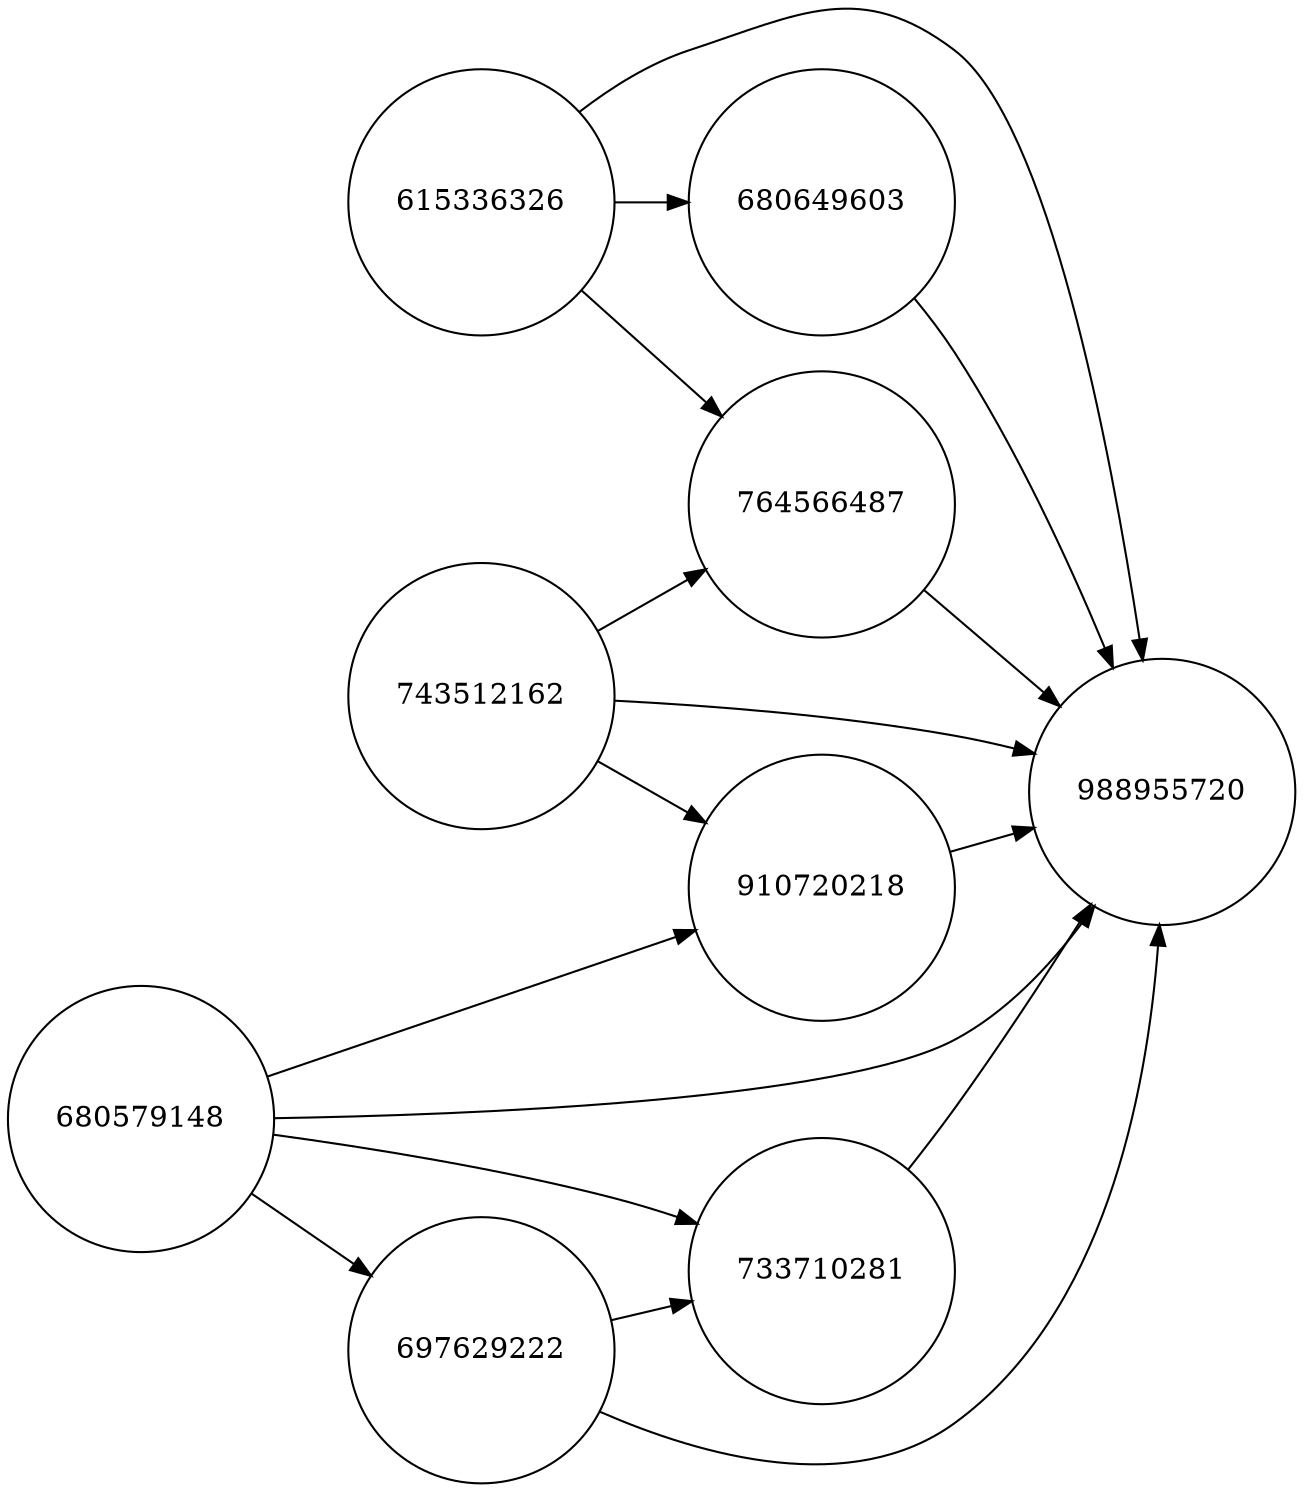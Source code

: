 digraph {
rankdir = LR;
node [shape = circle];
615336326 -> 988955720
615336326 -> 680649603
615336326 -> 764566487
680579148 -> 733710281
680579148 -> 910720218
680579148 -> 988955720
680579148 -> 697629222
680649603 -> 988955720
697629222 -> 733710281
697629222 -> 988955720
733710281 -> 988955720
743512162 -> 910720218
743512162 -> 988955720
743512162 -> 764566487
764566487 -> 988955720
910720218 -> 988955720
}
